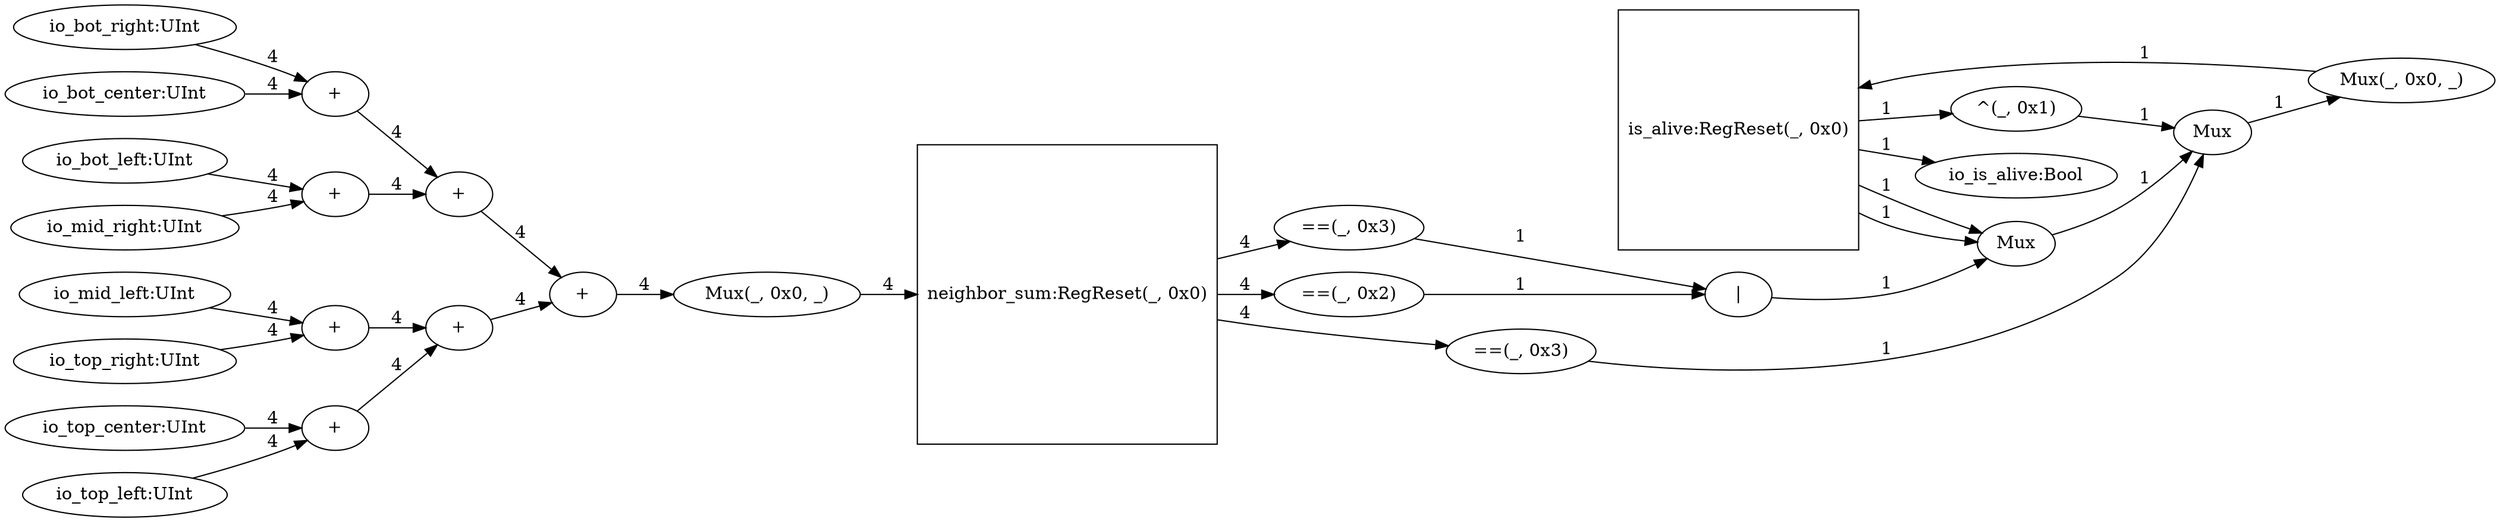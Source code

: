 digraph LifeCell{
rankdir = LR;
  io_is_alive[label="io_is_alive:Bool"];
  is_alive[shape=square,label="is_alive:RegReset(_, 0x0)"];
  T8[label="Mux(_, 0x0, _)"];
  T0[label="Mux"];
  T1[label="Mux"];
  T2[label="|"];
  T3[label="==(_, 0x3)"];
  neighbor_sum[shape=square,label="neighbor_sum:RegReset(_, 0x0)"];
  T9[label="Mux(_, 0x0, _)"];
  T4[label="+"];
  sum5[label="+"];
  sum3[label="+"];
  sum2[label="+"];
  sum4[label="+"];
  sum1[label="+"];
  sum0[label="+"];
  T5[label="==(_, 0x2)"];
  T6[label="==(_, 0x3)"];
  T7[label="^(_, 0x1)"];
  io_bot_right[label="io_bot_right:UInt"];
  io_bot_center[label="io_bot_center:UInt"];
  io_bot_left[label="io_bot_left:UInt"];
  io_mid_right[label="io_mid_right:UInt"];
  io_mid_left[label="io_mid_left:UInt"];
  io_top_right[label="io_top_right:UInt"];
  io_top_center[label="io_top_center:UInt"];
  io_top_left[label="io_top_left:UInt"];
  is_alive -> io_is_alive[label="1"];
  T8 -> is_alive[label="1"];
  T0 -> T8[label="1"];
  T7 -> T0[label="1"];
  T6 -> T0[label="1"];
  T1 -> T0[label="1"];
  is_alive -> T1[label="1"];
  T2 -> T1[label="1"];
  is_alive -> T1[label="1"];
  T5 -> T2[label="1"];
  T3 -> T2[label="1"];
  neighbor_sum -> T3[label="4"];
  T9 -> neighbor_sum[label="4"];
  T4 -> T9[label="4"];
  sum4 -> T4[label="4"];
  sum5 -> T4[label="4"];
  sum2 -> sum5[label="4"];
  sum3 -> sum5[label="4"];
  io_bot_center -> sum3[label="4"];
  io_bot_right -> sum3[label="4"];
  io_mid_right -> sum2[label="4"];
  io_bot_left -> sum2[label="4"];
  sum0 -> sum4[label="4"];
  sum1 -> sum4[label="4"];
  io_top_right -> sum1[label="4"];
  io_mid_left -> sum1[label="4"];
  io_top_left -> sum0[label="4"];
  io_top_center -> sum0[label="4"];
  neighbor_sum -> T5[label="4"];
  neighbor_sum -> T6[label="4"];
  is_alive -> T7[label="1"];
}